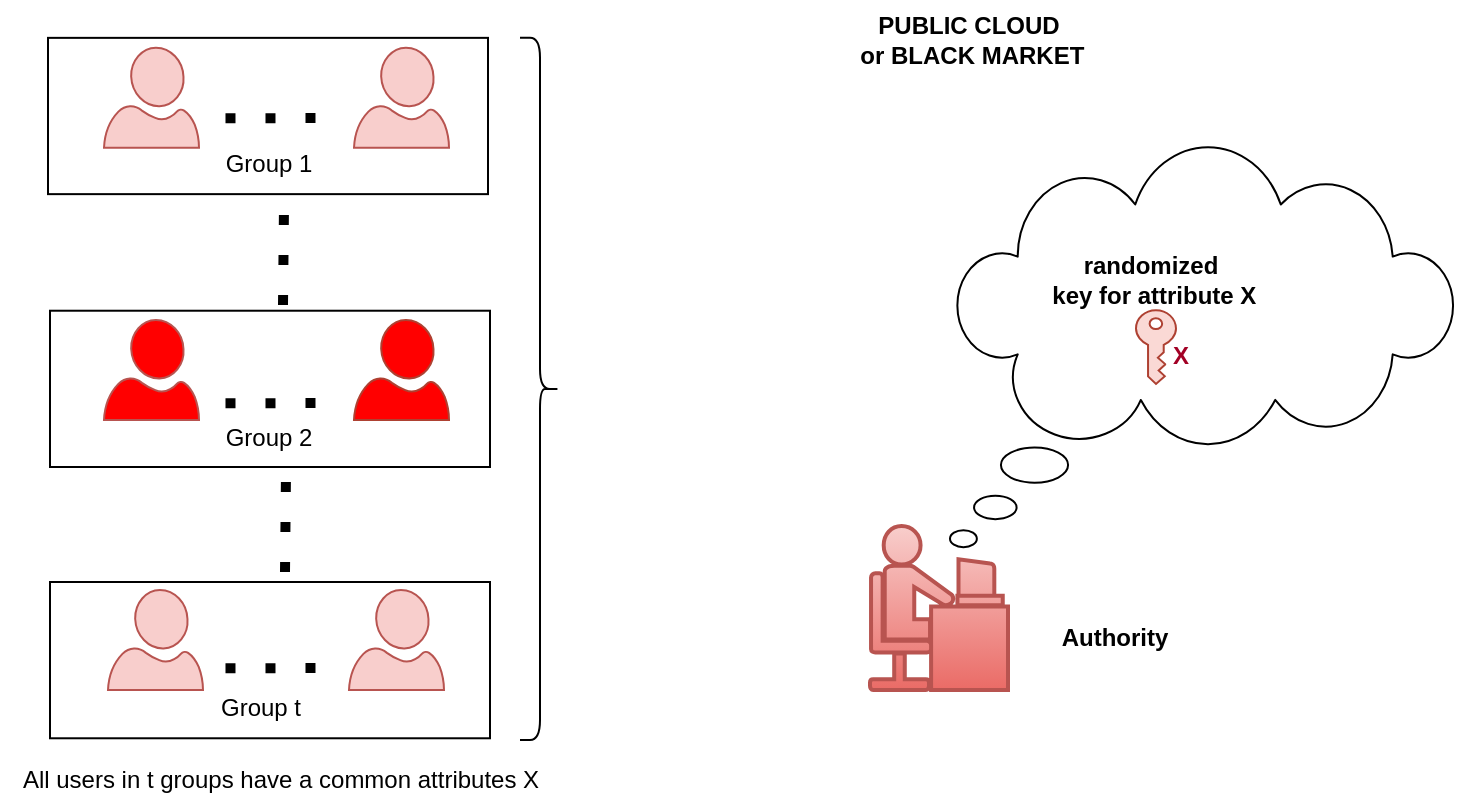<mxfile version="26.1.1">
  <diagram name="Page-1" id="iNv-rYqBdV9eewJ0w_0u">
    <mxGraphModel dx="1783" dy="551" grid="1" gridSize="10" guides="1" tooltips="1" connect="1" arrows="1" fold="1" page="1" pageScale="1" pageWidth="827" pageHeight="1169" math="0" shadow="0">
      <root>
        <mxCell id="0" />
        <mxCell id="1" parent="0" />
        <mxCell id="Tk-aLL4FKmr5D07AJqrm-2" value="" style="whiteSpace=wrap;html=1;shape=mxgraph.basic.cloud_callout" vertex="1" parent="1">
          <mxGeometry x="470" y="363.58" width="253" height="200" as="geometry" />
        </mxCell>
        <mxCell id="r3IqpD6B1Du6_-x1D-pc-58" value="" style="rounded=0;whiteSpace=wrap;html=1;" parent="1" vertex="1">
          <mxGeometry x="20" y="581" width="220" height="78.14" as="geometry" />
        </mxCell>
        <mxCell id="r3IqpD6B1Du6_-x1D-pc-57" value="" style="rounded=0;whiteSpace=wrap;html=1;" parent="1" vertex="1">
          <mxGeometry x="20" y="445.36" width="220" height="78.14" as="geometry" />
        </mxCell>
        <mxCell id="r3IqpD6B1Du6_-x1D-pc-56" value="" style="rounded=0;whiteSpace=wrap;html=1;" parent="1" vertex="1">
          <mxGeometry x="19" y="308.93" width="220" height="78.14" as="geometry" />
        </mxCell>
        <mxCell id="r3IqpD6B1Du6_-x1D-pc-3" value="" style="verticalLabelPosition=bottom;html=1;verticalAlign=top;align=center;strokeColor=#ae4132;fillColor=#FF0000;shape=mxgraph.azure.user;" parent="1" vertex="1">
          <mxGeometry x="172" y="450" width="47.5" height="50" as="geometry" />
        </mxCell>
        <mxCell id="r3IqpD6B1Du6_-x1D-pc-4" value="" style="verticalLabelPosition=bottom;html=1;verticalAlign=top;align=center;strokeColor=#b85450;fillColor=#f8cecc;shape=mxgraph.azure.user;" parent="1" vertex="1">
          <mxGeometry x="169.5" y="585" width="47.5" height="50" as="geometry" />
        </mxCell>
        <mxCell id="r3IqpD6B1Du6_-x1D-pc-6" value="" style="sketch=0;pointerEvents=1;shadow=0;dashed=0;html=1;strokeColor=#ae4132;labelPosition=center;verticalLabelPosition=bottom;verticalAlign=top;outlineConnect=0;align=center;shape=mxgraph.office.security.key_permissions;fillColor=#fad9d5;rotation=0;" parent="1" vertex="1">
          <mxGeometry x="563" y="445.15" width="20" height="36.85" as="geometry" />
        </mxCell>
        <mxCell id="r3IqpD6B1Du6_-x1D-pc-7" value="PUBLIC CLOUD&lt;div&gt;&amp;nbsp;or BLACK MARKET&lt;/div&gt;" style="text;html=1;align=center;verticalAlign=middle;resizable=0;points=[];autosize=1;strokeColor=none;fillColor=none;fontStyle=1" parent="1" vertex="1">
          <mxGeometry x="414" y="290.0" width="130" height="40" as="geometry" />
        </mxCell>
        <mxCell id="r3IqpD6B1Du6_-x1D-pc-8" value="randomized&lt;div&gt;&amp;nbsp;key for attribute X&lt;/div&gt;" style="text;html=1;align=center;verticalAlign=middle;resizable=0;points=[];autosize=1;strokeColor=none;fillColor=none;fontStyle=1" parent="1" vertex="1">
          <mxGeometry x="510" y="410" width="120" height="40" as="geometry" />
        </mxCell>
        <mxCell id="r3IqpD6B1Du6_-x1D-pc-16" value="" style="verticalLabelPosition=bottom;html=1;verticalAlign=top;align=center;strokeColor=#b85450;fillColor=#f8cecc;shape=mxgraph.azure.user;" parent="1" vertex="1">
          <mxGeometry x="172" y="313.86" width="47.5" height="50" as="geometry" />
        </mxCell>
        <mxCell id="r3IqpD6B1Du6_-x1D-pc-18" value="" style="shape=mxgraph.cisco.people.androgenous_person;html=1;pointerEvents=1;dashed=0;fillColor=#f8cecc;strokeColor=#b85450;strokeWidth=2;verticalLabelPosition=bottom;verticalAlign=top;align=center;outlineConnect=0;gradientColor=#ea6b66;" parent="1" vertex="1">
          <mxGeometry x="430" y="553" width="69" height="82" as="geometry" />
        </mxCell>
        <mxCell id="r3IqpD6B1Du6_-x1D-pc-19" value="&lt;font color=&quot;#a20025&quot;&gt;X&lt;/font&gt;" style="text;html=1;align=center;verticalAlign=middle;resizable=0;points=[];autosize=1;strokeColor=none;fillColor=none;fontStyle=1" parent="1" vertex="1">
          <mxGeometry x="569.5" y="453.42" width="30" height="30" as="geometry" />
        </mxCell>
        <mxCell id="r3IqpD6B1Du6_-x1D-pc-36" value="Authority" style="text;html=1;align=center;verticalAlign=middle;resizable=0;points=[];autosize=1;strokeColor=none;fillColor=none;fontStyle=1" parent="1" vertex="1">
          <mxGeometry x="517" y="594" width="70" height="30" as="geometry" />
        </mxCell>
        <mxCell id="r3IqpD6B1Du6_-x1D-pc-37" value="" style="endArrow=none;dashed=1;html=1;dashPattern=1 3;strokeWidth=5;rounded=0;" parent="1" edge="1">
          <mxGeometry width="50" height="50" relative="1" as="geometry">
            <mxPoint x="137.5" y="576" as="sourcePoint" />
            <mxPoint x="138" y="526" as="targetPoint" />
          </mxGeometry>
        </mxCell>
        <mxCell id="r3IqpD6B1Du6_-x1D-pc-38" value="" style="endArrow=none;dashed=1;html=1;dashPattern=1 3;strokeWidth=5;rounded=0;" parent="1" edge="1">
          <mxGeometry width="50" height="50" relative="1" as="geometry">
            <mxPoint x="136.5" y="442.5" as="sourcePoint" />
            <mxPoint x="137" y="392.5" as="targetPoint" />
          </mxGeometry>
        </mxCell>
        <mxCell id="r3IqpD6B1Du6_-x1D-pc-43" value="" style="verticalLabelPosition=bottom;html=1;verticalAlign=top;align=center;strokeColor=#b85450;fillColor=#f8cecc;shape=mxgraph.azure.user;" parent="1" vertex="1">
          <mxGeometry x="47" y="313.86" width="47.5" height="50" as="geometry" />
        </mxCell>
        <mxCell id="r3IqpD6B1Du6_-x1D-pc-47" value="" style="verticalLabelPosition=bottom;html=1;verticalAlign=top;align=center;strokeColor=#b85450;fillColor=#FF0000;shape=mxgraph.azure.user;" parent="1" vertex="1">
          <mxGeometry x="47" y="450" width="47.5" height="50" as="geometry" />
        </mxCell>
        <mxCell id="r3IqpD6B1Du6_-x1D-pc-49" value="" style="verticalLabelPosition=bottom;html=1;verticalAlign=top;align=center;strokeColor=#b85450;fillColor=#f8cecc;shape=mxgraph.azure.user;" parent="1" vertex="1">
          <mxGeometry x="49" y="585" width="47.5" height="50" as="geometry" />
        </mxCell>
        <mxCell id="r3IqpD6B1Du6_-x1D-pc-53" value="" style="endArrow=none;dashed=1;html=1;dashPattern=1 3;strokeWidth=5;rounded=0;" parent="1" edge="1">
          <mxGeometry width="50" height="50" relative="1" as="geometry">
            <mxPoint x="107.75" y="349.14" as="sourcePoint" />
            <mxPoint x="158.25" y="349" as="targetPoint" />
          </mxGeometry>
        </mxCell>
        <mxCell id="r3IqpD6B1Du6_-x1D-pc-54" value="" style="endArrow=none;dashed=1;html=1;dashPattern=1 3;strokeWidth=5;rounded=0;" parent="1" edge="1">
          <mxGeometry width="50" height="50" relative="1" as="geometry">
            <mxPoint x="107.75" y="491.64" as="sourcePoint" />
            <mxPoint x="158.25" y="491.5" as="targetPoint" />
          </mxGeometry>
        </mxCell>
        <mxCell id="r3IqpD6B1Du6_-x1D-pc-55" value="" style="endArrow=none;dashed=1;html=1;dashPattern=1 3;strokeWidth=5;rounded=0;" parent="1" edge="1">
          <mxGeometry width="50" height="50" relative="1" as="geometry">
            <mxPoint x="107.75" y="624.14" as="sourcePoint" />
            <mxPoint x="158.25" y="624" as="targetPoint" />
          </mxGeometry>
        </mxCell>
        <mxCell id="Tk-aLL4FKmr5D07AJqrm-1" value="All users in t groups have a common attributes X" style="text;html=1;align=center;verticalAlign=middle;resizable=0;points=[];autosize=1;strokeColor=none;fillColor=none;" vertex="1" parent="1">
          <mxGeometry x="-5" y="665" width="280" height="30" as="geometry" />
        </mxCell>
        <mxCell id="Tk-aLL4FKmr5D07AJqrm-9" value="Group 1" style="text;html=1;align=center;verticalAlign=middle;resizable=0;points=[];autosize=1;strokeColor=none;fillColor=none;" vertex="1" parent="1">
          <mxGeometry x="94" y="357.07" width="70" height="30" as="geometry" />
        </mxCell>
        <mxCell id="Tk-aLL4FKmr5D07AJqrm-10" value="Group 2" style="text;html=1;align=center;verticalAlign=middle;resizable=0;points=[];autosize=1;strokeColor=none;fillColor=none;" vertex="1" parent="1">
          <mxGeometry x="94" y="493.5" width="70" height="30" as="geometry" />
        </mxCell>
        <mxCell id="Tk-aLL4FKmr5D07AJqrm-11" value="Group t" style="text;html=1;align=center;verticalAlign=middle;resizable=0;points=[];autosize=1;strokeColor=none;fillColor=none;" vertex="1" parent="1">
          <mxGeometry x="95" y="629.14" width="60" height="30" as="geometry" />
        </mxCell>
        <mxCell id="Tk-aLL4FKmr5D07AJqrm-12" value="" style="shape=curlyBracket;whiteSpace=wrap;html=1;rounded=1;flipH=1;labelPosition=right;verticalLabelPosition=middle;align=left;verticalAlign=middle;" vertex="1" parent="1">
          <mxGeometry x="255" y="308.93" width="20" height="351.07" as="geometry" />
        </mxCell>
      </root>
    </mxGraphModel>
  </diagram>
</mxfile>
